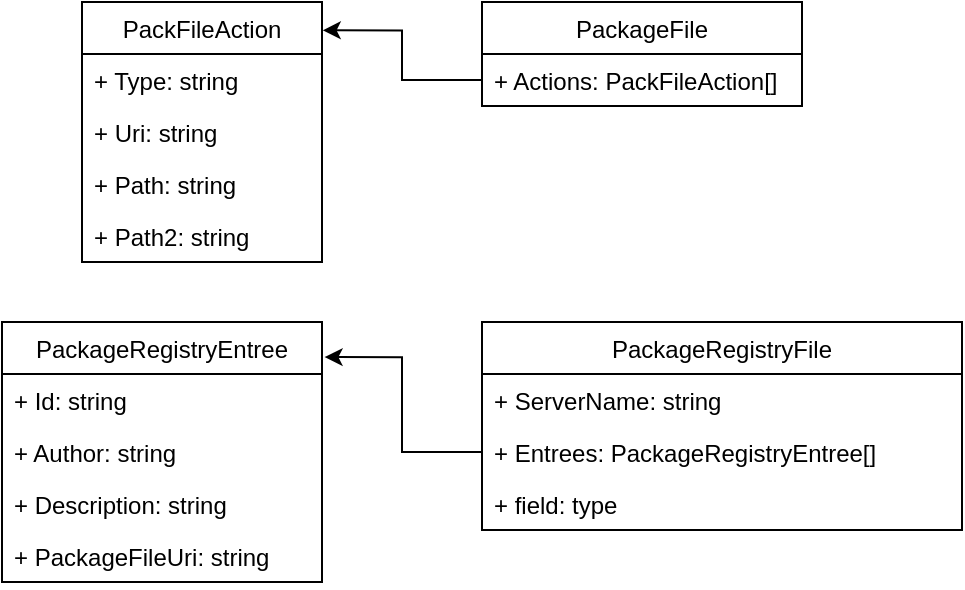 <mxfile version="14.9.6" type="github">
  <diagram id="C5RBs43oDa-KdzZeNtuy" name="Page-1">
    <mxGraphModel dx="1038" dy="579" grid="1" gridSize="10" guides="1" tooltips="1" connect="1" arrows="1" fold="1" page="1" pageScale="1" pageWidth="827" pageHeight="1169" math="0" shadow="0">
      <root>
        <mxCell id="WIyWlLk6GJQsqaUBKTNV-0" />
        <mxCell id="WIyWlLk6GJQsqaUBKTNV-1" parent="WIyWlLk6GJQsqaUBKTNV-0" />
        <mxCell id="4YqxX_1mOI3EXY8A9LN_-14" value="PackFileAction" style="swimlane;fontStyle=0;childLayout=stackLayout;horizontal=1;startSize=26;fillColor=none;horizontalStack=0;resizeParent=1;resizeParentMax=0;resizeLast=0;collapsible=1;marginBottom=0;" vertex="1" parent="WIyWlLk6GJQsqaUBKTNV-1">
          <mxGeometry x="120" y="80" width="120" height="130" as="geometry" />
        </mxCell>
        <mxCell id="4YqxX_1mOI3EXY8A9LN_-15" value="+ Type: string" style="text;strokeColor=none;fillColor=none;align=left;verticalAlign=top;spacingLeft=4;spacingRight=4;overflow=hidden;rotatable=0;points=[[0,0.5],[1,0.5]];portConstraint=eastwest;" vertex="1" parent="4YqxX_1mOI3EXY8A9LN_-14">
          <mxGeometry y="26" width="120" height="26" as="geometry" />
        </mxCell>
        <mxCell id="4YqxX_1mOI3EXY8A9LN_-16" value="+ Uri: string" style="text;strokeColor=none;fillColor=none;align=left;verticalAlign=top;spacingLeft=4;spacingRight=4;overflow=hidden;rotatable=0;points=[[0,0.5],[1,0.5]];portConstraint=eastwest;" vertex="1" parent="4YqxX_1mOI3EXY8A9LN_-14">
          <mxGeometry y="52" width="120" height="26" as="geometry" />
        </mxCell>
        <mxCell id="4YqxX_1mOI3EXY8A9LN_-17" value="+ Path: string" style="text;strokeColor=none;fillColor=none;align=left;verticalAlign=top;spacingLeft=4;spacingRight=4;overflow=hidden;rotatable=0;points=[[0,0.5],[1,0.5]];portConstraint=eastwest;" vertex="1" parent="4YqxX_1mOI3EXY8A9LN_-14">
          <mxGeometry y="78" width="120" height="26" as="geometry" />
        </mxCell>
        <mxCell id="4YqxX_1mOI3EXY8A9LN_-19" value="+ Path2: string" style="text;strokeColor=none;fillColor=none;align=left;verticalAlign=top;spacingLeft=4;spacingRight=4;overflow=hidden;rotatable=0;points=[[0,0.5],[1,0.5]];portConstraint=eastwest;" vertex="1" parent="4YqxX_1mOI3EXY8A9LN_-14">
          <mxGeometry y="104" width="120" height="26" as="geometry" />
        </mxCell>
        <mxCell id="4YqxX_1mOI3EXY8A9LN_-20" value="PackageFile" style="swimlane;fontStyle=0;childLayout=stackLayout;horizontal=1;startSize=26;fillColor=none;horizontalStack=0;resizeParent=1;resizeParentMax=0;resizeLast=0;collapsible=1;marginBottom=0;" vertex="1" parent="WIyWlLk6GJQsqaUBKTNV-1">
          <mxGeometry x="320" y="80" width="160" height="52" as="geometry" />
        </mxCell>
        <mxCell id="4YqxX_1mOI3EXY8A9LN_-21" value="+ Actions: PackFileAction[]" style="text;strokeColor=none;fillColor=none;align=left;verticalAlign=top;spacingLeft=4;spacingRight=4;overflow=hidden;rotatable=0;points=[[0,0.5],[1,0.5]];portConstraint=eastwest;" vertex="1" parent="4YqxX_1mOI3EXY8A9LN_-20">
          <mxGeometry y="26" width="160" height="26" as="geometry" />
        </mxCell>
        <mxCell id="4YqxX_1mOI3EXY8A9LN_-24" style="edgeStyle=orthogonalEdgeStyle;rounded=0;orthogonalLoop=1;jettySize=auto;html=1;exitX=0;exitY=0.5;exitDx=0;exitDy=0;entryX=1.003;entryY=0.109;entryDx=0;entryDy=0;entryPerimeter=0;" edge="1" parent="WIyWlLk6GJQsqaUBKTNV-1" source="4YqxX_1mOI3EXY8A9LN_-21" target="4YqxX_1mOI3EXY8A9LN_-14">
          <mxGeometry relative="1" as="geometry" />
        </mxCell>
        <mxCell id="4YqxX_1mOI3EXY8A9LN_-31" value="PackageRegistryEntree" style="swimlane;fontStyle=0;childLayout=stackLayout;horizontal=1;startSize=26;fillColor=none;horizontalStack=0;resizeParent=1;resizeParentMax=0;resizeLast=0;collapsible=1;marginBottom=0;" vertex="1" parent="WIyWlLk6GJQsqaUBKTNV-1">
          <mxGeometry x="80" y="240" width="160" height="130" as="geometry" />
        </mxCell>
        <mxCell id="4YqxX_1mOI3EXY8A9LN_-32" value="+ Id: string" style="text;strokeColor=none;fillColor=none;align=left;verticalAlign=top;spacingLeft=4;spacingRight=4;overflow=hidden;rotatable=0;points=[[0,0.5],[1,0.5]];portConstraint=eastwest;" vertex="1" parent="4YqxX_1mOI3EXY8A9LN_-31">
          <mxGeometry y="26" width="160" height="26" as="geometry" />
        </mxCell>
        <mxCell id="4YqxX_1mOI3EXY8A9LN_-33" value="+ Author: string" style="text;strokeColor=none;fillColor=none;align=left;verticalAlign=top;spacingLeft=4;spacingRight=4;overflow=hidden;rotatable=0;points=[[0,0.5],[1,0.5]];portConstraint=eastwest;" vertex="1" parent="4YqxX_1mOI3EXY8A9LN_-31">
          <mxGeometry y="52" width="160" height="26" as="geometry" />
        </mxCell>
        <mxCell id="4YqxX_1mOI3EXY8A9LN_-34" value="+ Description: string" style="text;strokeColor=none;fillColor=none;align=left;verticalAlign=top;spacingLeft=4;spacingRight=4;overflow=hidden;rotatable=0;points=[[0,0.5],[1,0.5]];portConstraint=eastwest;" vertex="1" parent="4YqxX_1mOI3EXY8A9LN_-31">
          <mxGeometry y="78" width="160" height="26" as="geometry" />
        </mxCell>
        <mxCell id="4YqxX_1mOI3EXY8A9LN_-35" value="+ PackageFileUri: string" style="text;strokeColor=none;fillColor=none;align=left;verticalAlign=top;spacingLeft=4;spacingRight=4;overflow=hidden;rotatable=0;points=[[0,0.5],[1,0.5]];portConstraint=eastwest;" vertex="1" parent="4YqxX_1mOI3EXY8A9LN_-31">
          <mxGeometry y="104" width="160" height="26" as="geometry" />
        </mxCell>
        <mxCell id="4YqxX_1mOI3EXY8A9LN_-36" value="PackageRegistryFile" style="swimlane;fontStyle=0;childLayout=stackLayout;horizontal=1;startSize=26;fillColor=none;horizontalStack=0;resizeParent=1;resizeParentMax=0;resizeLast=0;collapsible=1;marginBottom=0;" vertex="1" parent="WIyWlLk6GJQsqaUBKTNV-1">
          <mxGeometry x="320" y="240" width="240" height="104" as="geometry" />
        </mxCell>
        <mxCell id="4YqxX_1mOI3EXY8A9LN_-37" value="+ ServerName: string" style="text;strokeColor=none;fillColor=none;align=left;verticalAlign=top;spacingLeft=4;spacingRight=4;overflow=hidden;rotatable=0;points=[[0,0.5],[1,0.5]];portConstraint=eastwest;" vertex="1" parent="4YqxX_1mOI3EXY8A9LN_-36">
          <mxGeometry y="26" width="240" height="26" as="geometry" />
        </mxCell>
        <mxCell id="4YqxX_1mOI3EXY8A9LN_-38" value="+ Entrees: PackageRegistryEntree[]" style="text;strokeColor=none;fillColor=none;align=left;verticalAlign=top;spacingLeft=4;spacingRight=4;overflow=hidden;rotatable=0;points=[[0,0.5],[1,0.5]];portConstraint=eastwest;" vertex="1" parent="4YqxX_1mOI3EXY8A9LN_-36">
          <mxGeometry y="52" width="240" height="26" as="geometry" />
        </mxCell>
        <mxCell id="4YqxX_1mOI3EXY8A9LN_-39" value="+ field: type" style="text;strokeColor=none;fillColor=none;align=left;verticalAlign=top;spacingLeft=4;spacingRight=4;overflow=hidden;rotatable=0;points=[[0,0.5],[1,0.5]];portConstraint=eastwest;" vertex="1" parent="4YqxX_1mOI3EXY8A9LN_-36">
          <mxGeometry y="78" width="240" height="26" as="geometry" />
        </mxCell>
        <mxCell id="4YqxX_1mOI3EXY8A9LN_-40" style="edgeStyle=orthogonalEdgeStyle;rounded=0;orthogonalLoop=1;jettySize=auto;html=1;exitX=0;exitY=0.5;exitDx=0;exitDy=0;entryX=1.008;entryY=0.135;entryDx=0;entryDy=0;entryPerimeter=0;" edge="1" parent="WIyWlLk6GJQsqaUBKTNV-1" source="4YqxX_1mOI3EXY8A9LN_-38" target="4YqxX_1mOI3EXY8A9LN_-31">
          <mxGeometry relative="1" as="geometry" />
        </mxCell>
      </root>
    </mxGraphModel>
  </diagram>
</mxfile>
